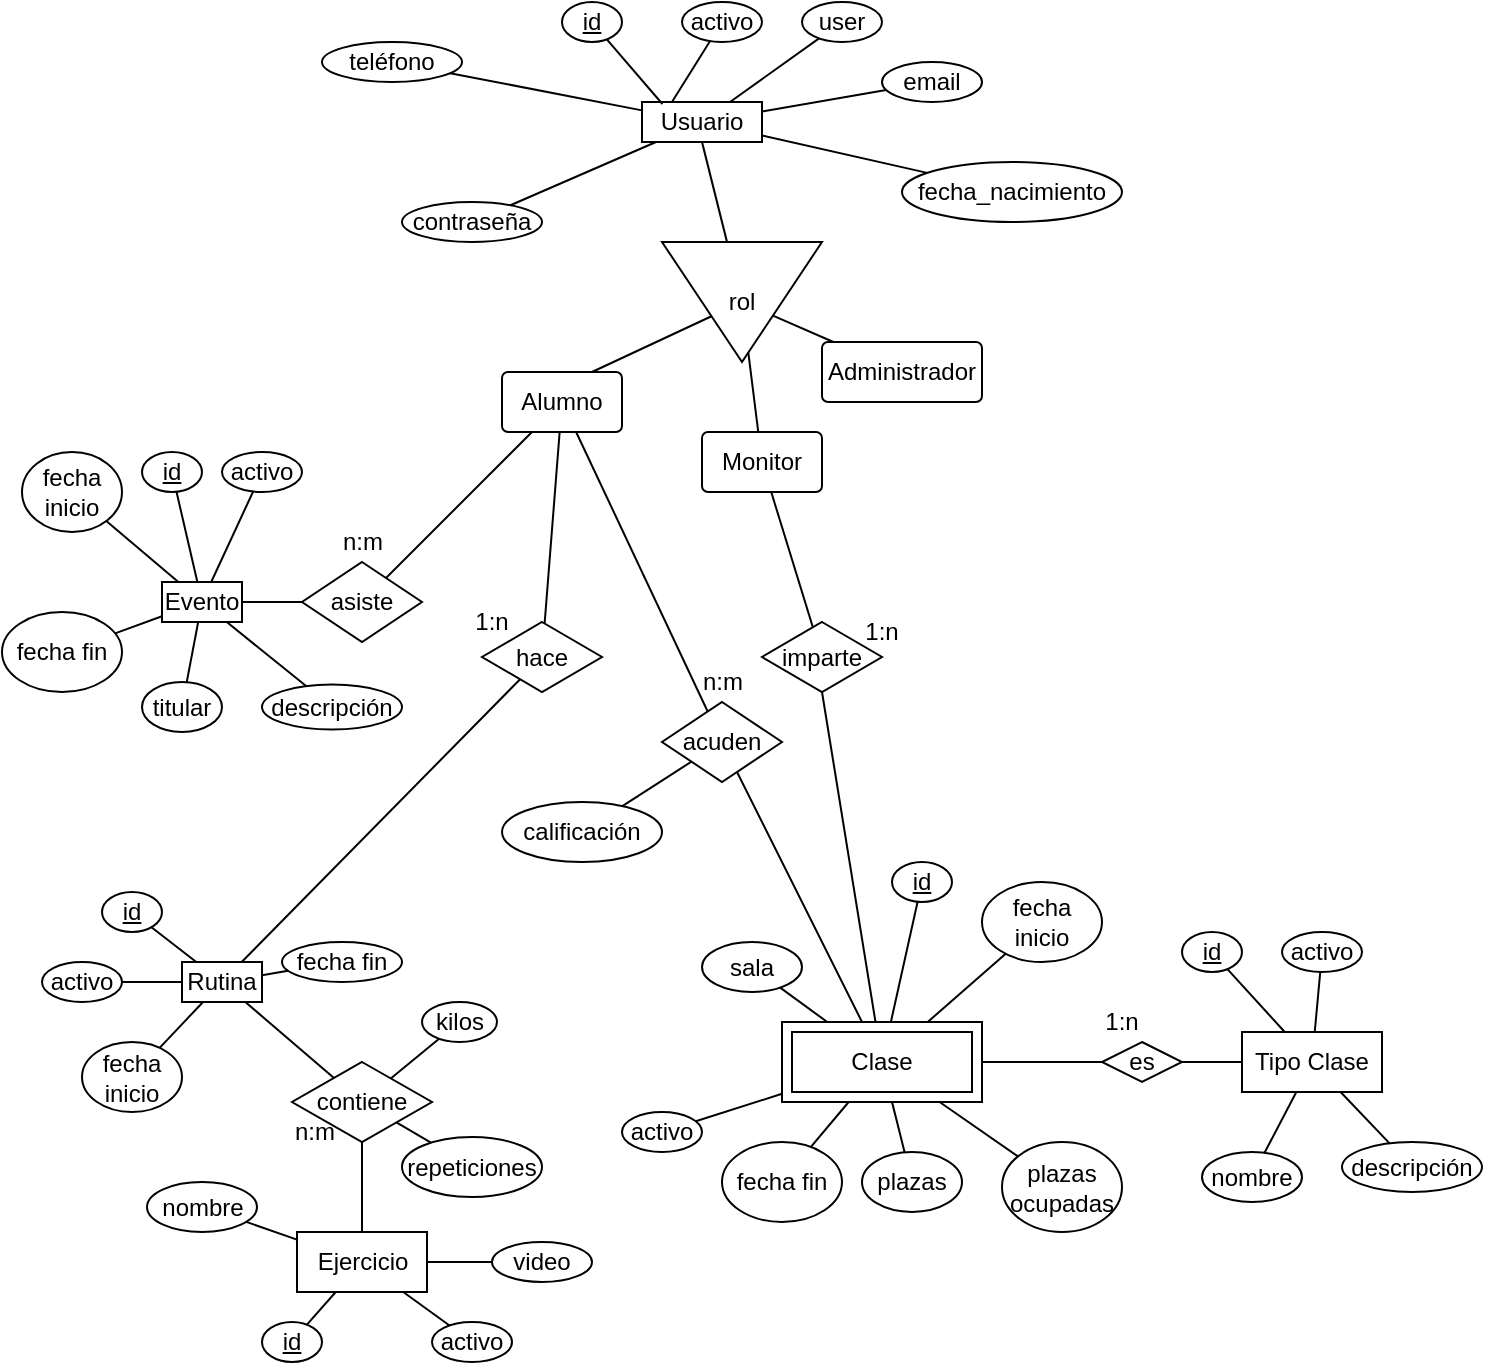 <mxfile version="20.8.20" type="device"><diagram id="R2lEEEUBdFMjLlhIrx00" name="Page-1"><mxGraphModel dx="955" dy="601" grid="1" gridSize="10" guides="1" tooltips="1" connect="1" arrows="1" fold="1" page="1" pageScale="1" pageWidth="850" pageHeight="1100" math="0" shadow="0" extFonts="Permanent Marker^https://fonts.googleapis.com/css?family=Permanent+Marker"><root><mxCell id="0"/><mxCell id="1" parent="0"/><mxCell id="Co1etFbUFyNNP4r_9IpC-1" value="&lt;div&gt;Usuario&lt;/div&gt;" style="whiteSpace=wrap;html=1;align=center;" parent="1" vertex="1"><mxGeometry x="390" y="130" width="60" height="20" as="geometry"/></mxCell><mxCell id="Co1etFbUFyNNP4r_9IpC-2" value="acuden" style="shape=rhombus;perimeter=rhombusPerimeter;whiteSpace=wrap;html=1;align=center;" parent="1" vertex="1"><mxGeometry x="400" y="430" width="60" height="40" as="geometry"/></mxCell><mxCell id="Co1etFbUFyNNP4r_9IpC-4" value="Clase" style="shape=ext;margin=3;double=1;whiteSpace=wrap;html=1;align=center;" parent="1" vertex="1"><mxGeometry x="460" y="590" width="100" height="40" as="geometry"/></mxCell><mxCell id="Co1etFbUFyNNP4r_9IpC-7" value="" style="endArrow=none;html=1;rounded=0;" parent="1" source="Co1etFbUFyNNP4r_9IpC-2" target="Co1etFbUFyNNP4r_9IpC-4" edge="1"><mxGeometry relative="1" as="geometry"><mxPoint x="580" y="320" as="sourcePoint"/><mxPoint x="740" y="320" as="targetPoint"/></mxGeometry></mxCell><mxCell id="Co1etFbUFyNNP4r_9IpC-10" value="&lt;div&gt;id&lt;/div&gt;" style="ellipse;whiteSpace=wrap;html=1;align=center;fontStyle=4;" parent="1" vertex="1"><mxGeometry x="350" y="80" width="30" height="20" as="geometry"/></mxCell><mxCell id="Co1etFbUFyNNP4r_9IpC-11" value="" style="endArrow=none;html=1;rounded=0;entryX=0.17;entryY=0.05;entryDx=0;entryDy=0;entryPerimeter=0;" parent="1" source="Co1etFbUFyNNP4r_9IpC-10" target="Co1etFbUFyNNP4r_9IpC-1" edge="1"><mxGeometry relative="1" as="geometry"><mxPoint x="580" y="320" as="sourcePoint"/><mxPoint x="740" y="320" as="targetPoint"/></mxGeometry></mxCell><mxCell id="Co1etFbUFyNNP4r_9IpC-12" value="activo" style="ellipse;whiteSpace=wrap;html=1;align=center;" parent="1" vertex="1"><mxGeometry x="410" y="80" width="40" height="20" as="geometry"/></mxCell><mxCell id="Co1etFbUFyNNP4r_9IpC-13" value="" style="endArrow=none;html=1;rounded=0;entryX=0.25;entryY=0;entryDx=0;entryDy=0;" parent="1" source="Co1etFbUFyNNP4r_9IpC-12" target="Co1etFbUFyNNP4r_9IpC-1" edge="1"><mxGeometry relative="1" as="geometry"><mxPoint x="580" y="320" as="sourcePoint"/><mxPoint x="740" y="320" as="targetPoint"/></mxGeometry></mxCell><mxCell id="Co1etFbUFyNNP4r_9IpC-14" value="user" style="ellipse;whiteSpace=wrap;html=1;align=center;" parent="1" vertex="1"><mxGeometry x="470" y="80" width="40" height="20" as="geometry"/></mxCell><mxCell id="Co1etFbUFyNNP4r_9IpC-15" value="" style="endArrow=none;html=1;rounded=0;" parent="1" source="Co1etFbUFyNNP4r_9IpC-14" target="Co1etFbUFyNNP4r_9IpC-1" edge="1"><mxGeometry relative="1" as="geometry"><mxPoint x="580" y="320" as="sourcePoint"/><mxPoint x="740" y="320" as="targetPoint"/></mxGeometry></mxCell><mxCell id="Co1etFbUFyNNP4r_9IpC-16" value="contraseña" style="ellipse;whiteSpace=wrap;html=1;align=center;" parent="1" vertex="1"><mxGeometry x="270" y="180" width="70" height="20" as="geometry"/></mxCell><mxCell id="Co1etFbUFyNNP4r_9IpC-18" value="" style="endArrow=none;html=1;rounded=0;" parent="1" source="Co1etFbUFyNNP4r_9IpC-16" target="Co1etFbUFyNNP4r_9IpC-1" edge="1"><mxGeometry relative="1" as="geometry"><mxPoint x="580" y="320" as="sourcePoint"/><mxPoint x="740" y="320" as="targetPoint"/></mxGeometry></mxCell><mxCell id="Co1etFbUFyNNP4r_9IpC-19" value="sala" style="ellipse;whiteSpace=wrap;html=1;align=center;" parent="1" vertex="1"><mxGeometry x="420" y="550" width="50" height="25" as="geometry"/></mxCell><mxCell id="Co1etFbUFyNNP4r_9IpC-20" value="rol" style="triangle;whiteSpace=wrap;html=1;rotation=0;direction=south;" parent="1" vertex="1"><mxGeometry x="400" y="200" width="80" height="60" as="geometry"/></mxCell><mxCell id="Co1etFbUFyNNP4r_9IpC-21" value="" style="endArrow=none;html=1;rounded=0;exitX=0.5;exitY=1;exitDx=0;exitDy=0;" parent="1" source="Co1etFbUFyNNP4r_9IpC-1" target="Co1etFbUFyNNP4r_9IpC-20" edge="1"><mxGeometry relative="1" as="geometry"><mxPoint x="580" y="320" as="sourcePoint"/><mxPoint x="740" y="320" as="targetPoint"/></mxGeometry></mxCell><mxCell id="Co1etFbUFyNNP4r_9IpC-23" value="Alumno" style="rounded=1;arcSize=10;whiteSpace=wrap;html=1;align=center;" parent="1" vertex="1"><mxGeometry x="320" y="265" width="60" height="30" as="geometry"/></mxCell><mxCell id="Co1etFbUFyNNP4r_9IpC-24" value="" style="endArrow=none;html=1;rounded=0;exitX=0.75;exitY=0;exitDx=0;exitDy=0;" parent="1" source="Co1etFbUFyNNP4r_9IpC-23" target="Co1etFbUFyNNP4r_9IpC-20" edge="1"><mxGeometry relative="1" as="geometry"><mxPoint x="580" y="320" as="sourcePoint"/><mxPoint x="740" y="320" as="targetPoint"/></mxGeometry></mxCell><mxCell id="Co1etFbUFyNNP4r_9IpC-26" value="Administrador" style="rounded=1;arcSize=10;whiteSpace=wrap;html=1;align=center;" parent="1" vertex="1"><mxGeometry x="480" y="250" width="80" height="30" as="geometry"/></mxCell><mxCell id="Co1etFbUFyNNP4r_9IpC-27" value="" style="endArrow=none;html=1;rounded=0;" parent="1" source="Co1etFbUFyNNP4r_9IpC-20" target="Co1etFbUFyNNP4r_9IpC-26" edge="1"><mxGeometry relative="1" as="geometry"><mxPoint x="580" y="320" as="sourcePoint"/><mxPoint x="740" y="320" as="targetPoint"/></mxGeometry></mxCell><mxCell id="Co1etFbUFyNNP4r_9IpC-28" value="Monitor" style="rounded=1;arcSize=10;whiteSpace=wrap;html=1;align=center;" parent="1" vertex="1"><mxGeometry x="420" y="295" width="60" height="30" as="geometry"/></mxCell><mxCell id="Co1etFbUFyNNP4r_9IpC-29" value="" style="endArrow=none;html=1;rounded=0;" parent="1" source="Co1etFbUFyNNP4r_9IpC-20" target="Co1etFbUFyNNP4r_9IpC-28" edge="1"><mxGeometry relative="1" as="geometry"><mxPoint x="580" y="320" as="sourcePoint"/><mxPoint x="740" y="320" as="targetPoint"/></mxGeometry></mxCell><mxCell id="Co1etFbUFyNNP4r_9IpC-30" value="" style="endArrow=none;html=1;rounded=0;" parent="1" source="Co1etFbUFyNNP4r_9IpC-91" target="Co1etFbUFyNNP4r_9IpC-28" edge="1"><mxGeometry relative="1" as="geometry"><mxPoint x="580" y="420" as="sourcePoint"/><mxPoint x="740" y="320" as="targetPoint"/></mxGeometry></mxCell><mxCell id="Co1etFbUFyNNP4r_9IpC-33" value="" style="endArrow=none;html=1;rounded=0;" parent="1" source="Co1etFbUFyNNP4r_9IpC-2" target="Co1etFbUFyNNP4r_9IpC-23" edge="1"><mxGeometry relative="1" as="geometry"><mxPoint x="580" y="320" as="sourcePoint"/><mxPoint x="740" y="320" as="targetPoint"/></mxGeometry></mxCell><mxCell id="Co1etFbUFyNNP4r_9IpC-35" value="" style="endArrow=none;html=1;rounded=0;" parent="1" source="Co1etFbUFyNNP4r_9IpC-19" target="Co1etFbUFyNNP4r_9IpC-4" edge="1"><mxGeometry relative="1" as="geometry"><mxPoint x="310" y="470" as="sourcePoint"/><mxPoint x="470" y="470" as="targetPoint"/></mxGeometry></mxCell><mxCell id="Co1etFbUFyNNP4r_9IpC-36" value="&lt;div&gt;id&lt;/div&gt;" style="ellipse;whiteSpace=wrap;html=1;align=center;fontStyle=4;" parent="1" vertex="1"><mxGeometry x="515" y="510" width="30" height="20" as="geometry"/></mxCell><mxCell id="Co1etFbUFyNNP4r_9IpC-37" value="" style="endArrow=none;html=1;rounded=0;" parent="1" source="Co1etFbUFyNNP4r_9IpC-36" target="Co1etFbUFyNNP4r_9IpC-4" edge="1"><mxGeometry relative="1" as="geometry"><mxPoint x="310" y="470" as="sourcePoint"/><mxPoint x="470" y="470" as="targetPoint"/></mxGeometry></mxCell><mxCell id="Co1etFbUFyNNP4r_9IpC-38" value="fecha inicio" style="ellipse;whiteSpace=wrap;html=1;align=center;" parent="1" vertex="1"><mxGeometry x="560" y="520" width="60" height="40" as="geometry"/></mxCell><mxCell id="Co1etFbUFyNNP4r_9IpC-39" value="" style="endArrow=none;html=1;rounded=0;" parent="1" source="Co1etFbUFyNNP4r_9IpC-38" target="Co1etFbUFyNNP4r_9IpC-4" edge="1"><mxGeometry relative="1" as="geometry"><mxPoint x="310" y="470" as="sourcePoint"/><mxPoint x="470" y="470" as="targetPoint"/></mxGeometry></mxCell><mxCell id="Co1etFbUFyNNP4r_9IpC-40" value="fecha fin" style="ellipse;whiteSpace=wrap;html=1;align=center;" parent="1" vertex="1"><mxGeometry x="430" y="650" width="60" height="40" as="geometry"/></mxCell><mxCell id="Co1etFbUFyNNP4r_9IpC-41" value="" style="endArrow=none;html=1;rounded=0;" parent="1" source="Co1etFbUFyNNP4r_9IpC-40" target="Co1etFbUFyNNP4r_9IpC-4" edge="1"><mxGeometry relative="1" as="geometry"><mxPoint x="550" y="679.58" as="sourcePoint"/><mxPoint x="710" y="679.58" as="targetPoint"/></mxGeometry></mxCell><mxCell id="Co1etFbUFyNNP4r_9IpC-42" value="plazas" style="ellipse;whiteSpace=wrap;html=1;align=center;" parent="1" vertex="1"><mxGeometry x="500" y="655" width="50" height="30" as="geometry"/></mxCell><mxCell id="Co1etFbUFyNNP4r_9IpC-43" value="" style="endArrow=none;html=1;rounded=0;" parent="1" source="Co1etFbUFyNNP4r_9IpC-4" target="Co1etFbUFyNNP4r_9IpC-42" edge="1"><mxGeometry relative="1" as="geometry"><mxPoint x="570" y="669.58" as="sourcePoint"/><mxPoint x="730" y="669.58" as="targetPoint"/></mxGeometry></mxCell><mxCell id="Co1etFbUFyNNP4r_9IpC-44" value="plazas ocupadas" style="ellipse;whiteSpace=wrap;html=1;align=center;direction=south;" parent="1" vertex="1"><mxGeometry x="570" y="650" width="60" height="45" as="geometry"/></mxCell><mxCell id="Co1etFbUFyNNP4r_9IpC-45" value="" style="endArrow=none;html=1;rounded=0;" parent="1" source="Co1etFbUFyNNP4r_9IpC-4" target="Co1etFbUFyNNP4r_9IpC-44" edge="1"><mxGeometry relative="1" as="geometry"><mxPoint x="590" y="609.58" as="sourcePoint"/><mxPoint x="750" y="609.58" as="targetPoint"/></mxGeometry></mxCell><mxCell id="Co1etFbUFyNNP4r_9IpC-46" value="Tipo Clase" style="whiteSpace=wrap;html=1;align=center;" parent="1" vertex="1"><mxGeometry x="690" y="595" width="70" height="30" as="geometry"/></mxCell><mxCell id="Co1etFbUFyNNP4r_9IpC-47" value="es" style="shape=rhombus;perimeter=rhombusPerimeter;whiteSpace=wrap;html=1;align=center;" parent="1" vertex="1"><mxGeometry x="620" y="600" width="40" height="20" as="geometry"/></mxCell><mxCell id="Co1etFbUFyNNP4r_9IpC-49" value="" style="endArrow=none;html=1;rounded=0;" parent="1" source="Co1etFbUFyNNP4r_9IpC-47" target="Co1etFbUFyNNP4r_9IpC-46" edge="1"><mxGeometry relative="1" as="geometry"><mxPoint x="680" y="545" as="sourcePoint"/><mxPoint x="840" y="545" as="targetPoint"/></mxGeometry></mxCell><mxCell id="Co1etFbUFyNNP4r_9IpC-51" value="" style="endArrow=none;html=1;rounded=0;" parent="1" source="Co1etFbUFyNNP4r_9IpC-47" target="Co1etFbUFyNNP4r_9IpC-4" edge="1"><mxGeometry relative="1" as="geometry"><mxPoint x="610" y="510" as="sourcePoint"/><mxPoint x="770" y="510" as="targetPoint"/></mxGeometry></mxCell><mxCell id="Co1etFbUFyNNP4r_9IpC-53" value="&lt;div&gt;id&lt;/div&gt;" style="ellipse;whiteSpace=wrap;html=1;align=center;fontStyle=4;" parent="1" vertex="1"><mxGeometry x="660" y="545" width="30" height="20" as="geometry"/></mxCell><mxCell id="Co1etFbUFyNNP4r_9IpC-55" value="" style="endArrow=none;html=1;rounded=0;" parent="1" source="Co1etFbUFyNNP4r_9IpC-53" target="Co1etFbUFyNNP4r_9IpC-46" edge="1"><mxGeometry relative="1" as="geometry"><mxPoint x="635" y="490" as="sourcePoint"/><mxPoint x="795" y="490" as="targetPoint"/></mxGeometry></mxCell><mxCell id="Co1etFbUFyNNP4r_9IpC-56" value="activo" style="ellipse;whiteSpace=wrap;html=1;align=center;" parent="1" vertex="1"><mxGeometry x="380" y="635" width="40" height="20" as="geometry"/></mxCell><mxCell id="Co1etFbUFyNNP4r_9IpC-57" value="" style="endArrow=none;html=1;rounded=0;" parent="1" source="Co1etFbUFyNNP4r_9IpC-4" target="Co1etFbUFyNNP4r_9IpC-56" edge="1"><mxGeometry relative="1" as="geometry"><mxPoint x="240" y="719" as="sourcePoint"/><mxPoint x="400" y="719" as="targetPoint"/></mxGeometry></mxCell><mxCell id="Co1etFbUFyNNP4r_9IpC-59" value="activo" style="ellipse;whiteSpace=wrap;html=1;align=center;" parent="1" vertex="1"><mxGeometry x="710" y="545" width="40" height="20" as="geometry"/></mxCell><mxCell id="Co1etFbUFyNNP4r_9IpC-60" value="" style="endArrow=none;html=1;rounded=0;" parent="1" source="Co1etFbUFyNNP4r_9IpC-59" target="Co1etFbUFyNNP4r_9IpC-46" edge="1"><mxGeometry relative="1" as="geometry"><mxPoint x="410" y="470" as="sourcePoint"/><mxPoint x="570" y="470" as="targetPoint"/></mxGeometry></mxCell><mxCell id="Co1etFbUFyNNP4r_9IpC-61" value="nombre" style="ellipse;whiteSpace=wrap;html=1;align=center;" parent="1" vertex="1"><mxGeometry x="670" y="655" width="50" height="25" as="geometry"/></mxCell><mxCell id="Co1etFbUFyNNP4r_9IpC-62" value="" style="endArrow=none;html=1;rounded=0;" parent="1" source="Co1etFbUFyNNP4r_9IpC-61" target="Co1etFbUFyNNP4r_9IpC-46" edge="1"><mxGeometry relative="1" as="geometry"><mxPoint x="660" y="700" as="sourcePoint"/><mxPoint x="820" y="700" as="targetPoint"/></mxGeometry></mxCell><mxCell id="Co1etFbUFyNNP4r_9IpC-63" value="descripción" style="ellipse;whiteSpace=wrap;html=1;align=center;" parent="1" vertex="1"><mxGeometry x="740" y="650" width="70" height="25" as="geometry"/></mxCell><mxCell id="Co1etFbUFyNNP4r_9IpC-64" value="" style="endArrow=none;html=1;rounded=0;" parent="1" source="Co1etFbUFyNNP4r_9IpC-63" target="Co1etFbUFyNNP4r_9IpC-46" edge="1"><mxGeometry relative="1" as="geometry"><mxPoint x="410" y="510" as="sourcePoint"/><mxPoint x="570" y="510" as="targetPoint"/></mxGeometry></mxCell><mxCell id="Co1etFbUFyNNP4r_9IpC-65" value="Evento" style="whiteSpace=wrap;html=1;align=center;" parent="1" vertex="1"><mxGeometry x="150" y="370" width="40" height="20" as="geometry"/></mxCell><mxCell id="Co1etFbUFyNNP4r_9IpC-66" value="&lt;div&gt;calificación&lt;/div&gt;" style="ellipse;whiteSpace=wrap;html=1;align=center;" parent="1" vertex="1"><mxGeometry x="320" y="480" width="80" height="30" as="geometry"/></mxCell><mxCell id="Co1etFbUFyNNP4r_9IpC-67" value="" style="endArrow=none;html=1;rounded=0;" parent="1" source="Co1etFbUFyNNP4r_9IpC-66" target="Co1etFbUFyNNP4r_9IpC-2" edge="1"><mxGeometry relative="1" as="geometry"><mxPoint x="310" y="520" as="sourcePoint"/><mxPoint x="470" y="520" as="targetPoint"/></mxGeometry></mxCell><mxCell id="Co1etFbUFyNNP4r_9IpC-68" value="asiste" style="shape=rhombus;perimeter=rhombusPerimeter;whiteSpace=wrap;html=1;align=center;" parent="1" vertex="1"><mxGeometry x="220" y="360" width="60" height="40" as="geometry"/></mxCell><mxCell id="Co1etFbUFyNNP4r_9IpC-69" value="" style="endArrow=none;html=1;rounded=0;" parent="1" source="Co1etFbUFyNNP4r_9IpC-68" target="Co1etFbUFyNNP4r_9IpC-23" edge="1"><mxGeometry relative="1" as="geometry"><mxPoint x="160" y="309.5" as="sourcePoint"/><mxPoint x="320" y="309.5" as="targetPoint"/></mxGeometry></mxCell><mxCell id="Co1etFbUFyNNP4r_9IpC-71" value="" style="endArrow=none;html=1;rounded=0;" parent="1" source="Co1etFbUFyNNP4r_9IpC-68" target="Co1etFbUFyNNP4r_9IpC-65" edge="1"><mxGeometry relative="1" as="geometry"><mxPoint x="150" y="449.58" as="sourcePoint"/><mxPoint x="310" y="449.58" as="targetPoint"/></mxGeometry></mxCell><mxCell id="Co1etFbUFyNNP4r_9IpC-73" value="hace" style="shape=rhombus;perimeter=rhombusPerimeter;whiteSpace=wrap;html=1;align=center;" parent="1" vertex="1"><mxGeometry x="310" y="390" width="60" height="35" as="geometry"/></mxCell><mxCell id="Co1etFbUFyNNP4r_9IpC-75" value="&lt;div&gt;id&lt;/div&gt;" style="ellipse;whiteSpace=wrap;html=1;align=center;fontStyle=4;" parent="1" vertex="1"><mxGeometry x="140" y="305" width="30" height="20" as="geometry"/></mxCell><mxCell id="Co1etFbUFyNNP4r_9IpC-77" value="" style="endArrow=none;html=1;rounded=0;" parent="1" source="Co1etFbUFyNNP4r_9IpC-75" target="Co1etFbUFyNNP4r_9IpC-65" edge="1"><mxGeometry relative="1" as="geometry"><mxPoint x="120" y="460" as="sourcePoint"/><mxPoint x="280" y="460" as="targetPoint"/></mxGeometry></mxCell><mxCell id="Co1etFbUFyNNP4r_9IpC-78" value="activo" style="ellipse;whiteSpace=wrap;html=1;align=center;" parent="1" vertex="1"><mxGeometry x="180" y="305" width="40" height="20" as="geometry"/></mxCell><mxCell id="Co1etFbUFyNNP4r_9IpC-80" value="" style="endArrow=none;html=1;rounded=0;" parent="1" source="Co1etFbUFyNNP4r_9IpC-78" target="Co1etFbUFyNNP4r_9IpC-65" edge="1"><mxGeometry relative="1" as="geometry"><mxPoint x="150" y="420" as="sourcePoint"/><mxPoint x="310" y="420" as="targetPoint"/></mxGeometry></mxCell><mxCell id="Co1etFbUFyNNP4r_9IpC-81" value="titular" style="ellipse;whiteSpace=wrap;html=1;align=center;" parent="1" vertex="1"><mxGeometry x="140" y="420" width="40" height="25" as="geometry"/></mxCell><mxCell id="Co1etFbUFyNNP4r_9IpC-82" value="" style="endArrow=none;html=1;rounded=0;" parent="1" source="Co1etFbUFyNNP4r_9IpC-65" target="Co1etFbUFyNNP4r_9IpC-81" edge="1"><mxGeometry relative="1" as="geometry"><mxPoint x="150" y="490" as="sourcePoint"/><mxPoint x="310" y="490" as="targetPoint"/></mxGeometry></mxCell><mxCell id="Co1etFbUFyNNP4r_9IpC-83" value="descripción" style="ellipse;whiteSpace=wrap;html=1;align=center;" parent="1" vertex="1"><mxGeometry x="200" y="421.25" width="70" height="22.5" as="geometry"/></mxCell><mxCell id="Co1etFbUFyNNP4r_9IpC-84" value="" style="endArrow=none;html=1;rounded=0;" parent="1" source="Co1etFbUFyNNP4r_9IpC-65" target="Co1etFbUFyNNP4r_9IpC-83" edge="1"><mxGeometry relative="1" as="geometry"><mxPoint x="160" y="502.16" as="sourcePoint"/><mxPoint x="220" y="400" as="targetPoint"/></mxGeometry></mxCell><mxCell id="Co1etFbUFyNNP4r_9IpC-85" value="" style="endArrow=none;html=1;rounded=0;" parent="1" source="Co1etFbUFyNNP4r_9IpC-73" target="Co1etFbUFyNNP4r_9IpC-23" edge="1"><mxGeometry relative="1" as="geometry"><mxPoint x="200" y="507.08" as="sourcePoint"/><mxPoint x="360" y="507.08" as="targetPoint"/></mxGeometry></mxCell><mxCell id="Co1etFbUFyNNP4r_9IpC-87" value="fecha inicio" style="ellipse;whiteSpace=wrap;html=1;align=center;" parent="1" vertex="1"><mxGeometry x="80" y="305" width="50" height="40" as="geometry"/></mxCell><mxCell id="Co1etFbUFyNNP4r_9IpC-88" value="" style="endArrow=none;html=1;rounded=0;" parent="1" source="Co1etFbUFyNNP4r_9IpC-87" target="Co1etFbUFyNNP4r_9IpC-65" edge="1"><mxGeometry relative="1" as="geometry"><mxPoint x="230" y="470" as="sourcePoint"/><mxPoint x="390" y="470" as="targetPoint"/></mxGeometry></mxCell><mxCell id="Co1etFbUFyNNP4r_9IpC-89" value="fecha fin" style="ellipse;whiteSpace=wrap;html=1;align=center;" parent="1" vertex="1"><mxGeometry x="70" y="385" width="60" height="40" as="geometry"/></mxCell><mxCell id="Co1etFbUFyNNP4r_9IpC-90" value="" style="endArrow=none;html=1;rounded=0;" parent="1" source="Co1etFbUFyNNP4r_9IpC-89" target="Co1etFbUFyNNP4r_9IpC-65" edge="1"><mxGeometry relative="1" as="geometry"><mxPoint x="60" y="570" as="sourcePoint"/><mxPoint x="220" y="570" as="targetPoint"/></mxGeometry></mxCell><mxCell id="Co1etFbUFyNNP4r_9IpC-91" value="imparte" style="shape=rhombus;perimeter=rhombusPerimeter;whiteSpace=wrap;html=1;align=center;" parent="1" vertex="1"><mxGeometry x="450" y="390" width="60" height="35" as="geometry"/></mxCell><mxCell id="Co1etFbUFyNNP4r_9IpC-93" value="" style="endArrow=none;html=1;rounded=0;exitX=0.5;exitY=1;exitDx=0;exitDy=0;" parent="1" source="Co1etFbUFyNNP4r_9IpC-91" target="Co1etFbUFyNNP4r_9IpC-4" edge="1"><mxGeometry relative="1" as="geometry"><mxPoint x="410" y="480" as="sourcePoint"/><mxPoint x="570" y="480" as="targetPoint"/></mxGeometry></mxCell><mxCell id="Co1etFbUFyNNP4r_9IpC-95" value="Rutina" style="whiteSpace=wrap;html=1;align=center;" parent="1" vertex="1"><mxGeometry x="160" y="560" width="40" height="20" as="geometry"/></mxCell><mxCell id="Co1etFbUFyNNP4r_9IpC-96" value="" style="endArrow=none;html=1;rounded=0;" parent="1" source="Co1etFbUFyNNP4r_9IpC-73" target="Co1etFbUFyNNP4r_9IpC-95" edge="1"><mxGeometry relative="1" as="geometry"><mxPoint x="110" y="590" as="sourcePoint"/><mxPoint x="270" y="590" as="targetPoint"/></mxGeometry></mxCell><mxCell id="Co1etFbUFyNNP4r_9IpC-98" value="&lt;div&gt;id&lt;/div&gt;" style="ellipse;whiteSpace=wrap;html=1;align=center;fontStyle=4;" parent="1" vertex="1"><mxGeometry x="120" y="525" width="30" height="20" as="geometry"/></mxCell><mxCell id="Co1etFbUFyNNP4r_9IpC-100" value="" style="endArrow=none;html=1;rounded=0;" parent="1" source="Co1etFbUFyNNP4r_9IpC-98" target="Co1etFbUFyNNP4r_9IpC-95" edge="1"><mxGeometry relative="1" as="geometry"><mxPoint x="210" y="539.71" as="sourcePoint"/><mxPoint x="370" y="539.71" as="targetPoint"/></mxGeometry></mxCell><mxCell id="Co1etFbUFyNNP4r_9IpC-101" value="activo" style="ellipse;whiteSpace=wrap;html=1;align=center;" parent="1" vertex="1"><mxGeometry x="90" y="560" width="40" height="20" as="geometry"/></mxCell><mxCell id="Co1etFbUFyNNP4r_9IpC-103" value="" style="endArrow=none;html=1;rounded=0;" parent="1" source="Co1etFbUFyNNP4r_9IpC-101" target="Co1etFbUFyNNP4r_9IpC-95" edge="1"><mxGeometry relative="1" as="geometry"><mxPoint x="110" y="610" as="sourcePoint"/><mxPoint x="250" y="644.41" as="targetPoint"/></mxGeometry></mxCell><mxCell id="Co1etFbUFyNNP4r_9IpC-104" value="fecha inicio" style="ellipse;whiteSpace=wrap;html=1;align=center;" parent="1" vertex="1"><mxGeometry x="110" y="600" width="50" height="35" as="geometry"/></mxCell><mxCell id="Co1etFbUFyNNP4r_9IpC-105" value="" style="endArrow=none;html=1;rounded=0;" parent="1" source="Co1etFbUFyNNP4r_9IpC-104" target="Co1etFbUFyNNP4r_9IpC-95" edge="1"><mxGeometry relative="1" as="geometry"><mxPoint x="190" y="510" as="sourcePoint"/><mxPoint x="350" y="510" as="targetPoint"/></mxGeometry></mxCell><mxCell id="Co1etFbUFyNNP4r_9IpC-106" value="fecha fin" style="ellipse;whiteSpace=wrap;html=1;align=center;" parent="1" vertex="1"><mxGeometry x="210" y="550" width="60" height="20" as="geometry"/></mxCell><mxCell id="Co1etFbUFyNNP4r_9IpC-107" value="" style="endArrow=none;html=1;rounded=0;" parent="1" source="Co1etFbUFyNNP4r_9IpC-106" target="Co1etFbUFyNNP4r_9IpC-95" edge="1"><mxGeometry relative="1" as="geometry"><mxPoint x="190" y="510" as="sourcePoint"/><mxPoint x="350" y="510" as="targetPoint"/></mxGeometry></mxCell><mxCell id="Co1etFbUFyNNP4r_9IpC-108" value="contiene" style="shape=rhombus;perimeter=rhombusPerimeter;whiteSpace=wrap;html=1;align=center;" parent="1" vertex="1"><mxGeometry x="215" y="610" width="70" height="40" as="geometry"/></mxCell><mxCell id="Co1etFbUFyNNP4r_9IpC-109" value="Ejercicio" style="whiteSpace=wrap;html=1;align=center;" parent="1" vertex="1"><mxGeometry x="217.5" y="695" width="65" height="30" as="geometry"/></mxCell><mxCell id="Co1etFbUFyNNP4r_9IpC-110" value="" style="endArrow=none;html=1;rounded=0;" parent="1" source="Co1etFbUFyNNP4r_9IpC-108" target="Co1etFbUFyNNP4r_9IpC-95" edge="1"><mxGeometry relative="1" as="geometry"><mxPoint x="180" y="675" as="sourcePoint"/><mxPoint x="340" y="675" as="targetPoint"/></mxGeometry></mxCell><mxCell id="Co1etFbUFyNNP4r_9IpC-112" value="" style="endArrow=none;html=1;rounded=0;" parent="1" source="Co1etFbUFyNNP4r_9IpC-108" target="Co1etFbUFyNNP4r_9IpC-109" edge="1"><mxGeometry relative="1" as="geometry"><mxPoint x="120" y="680" as="sourcePoint"/><mxPoint x="280" y="680" as="targetPoint"/></mxGeometry></mxCell><mxCell id="Co1etFbUFyNNP4r_9IpC-114" value="nombre" style="ellipse;whiteSpace=wrap;html=1;align=center;" parent="1" vertex="1"><mxGeometry x="142.5" y="670" width="55" height="25" as="geometry"/></mxCell><mxCell id="Co1etFbUFyNNP4r_9IpC-115" value="" style="endArrow=none;html=1;rounded=0;" parent="1" source="Co1etFbUFyNNP4r_9IpC-114" target="Co1etFbUFyNNP4r_9IpC-109" edge="1"><mxGeometry relative="1" as="geometry"><mxPoint x="50" y="680" as="sourcePoint"/><mxPoint x="210" y="680" as="targetPoint"/></mxGeometry></mxCell><mxCell id="Co1etFbUFyNNP4r_9IpC-116" value="&lt;div&gt;id&lt;/div&gt;" style="ellipse;whiteSpace=wrap;html=1;align=center;fontStyle=4;" parent="1" vertex="1"><mxGeometry x="200" y="740" width="30" height="20" as="geometry"/></mxCell><mxCell id="Co1etFbUFyNNP4r_9IpC-117" value="" style="endArrow=none;html=1;rounded=0;" parent="1" source="Co1etFbUFyNNP4r_9IpC-116" target="Co1etFbUFyNNP4r_9IpC-109" edge="1"><mxGeometry relative="1" as="geometry"><mxPoint x="120" y="640" as="sourcePoint"/><mxPoint x="280" y="640" as="targetPoint"/></mxGeometry></mxCell><mxCell id="Co1etFbUFyNNP4r_9IpC-118" value="activo" style="ellipse;whiteSpace=wrap;html=1;align=center;" parent="1" vertex="1"><mxGeometry x="285" y="740" width="40" height="20" as="geometry"/></mxCell><mxCell id="Co1etFbUFyNNP4r_9IpC-119" value="" style="endArrow=none;html=1;rounded=0;" parent="1" source="Co1etFbUFyNNP4r_9IpC-118" target="Co1etFbUFyNNP4r_9IpC-109" edge="1"><mxGeometry relative="1" as="geometry"><mxPoint x="110" y="630" as="sourcePoint"/><mxPoint x="270" y="630" as="targetPoint"/></mxGeometry></mxCell><mxCell id="Co1etFbUFyNNP4r_9IpC-120" value="kilos" style="ellipse;whiteSpace=wrap;html=1;align=center;" parent="1" vertex="1"><mxGeometry x="280" y="580" width="37.5" height="20" as="geometry"/></mxCell><mxCell id="Co1etFbUFyNNP4r_9IpC-121" value="" style="endArrow=none;html=1;rounded=0;" parent="1" source="Co1etFbUFyNNP4r_9IpC-120" target="Co1etFbUFyNNP4r_9IpC-108" edge="1"><mxGeometry relative="1" as="geometry"><mxPoint x="110" y="630" as="sourcePoint"/><mxPoint x="270" y="630" as="targetPoint"/></mxGeometry></mxCell><mxCell id="Co1etFbUFyNNP4r_9IpC-122" value="repeticiones" style="ellipse;whiteSpace=wrap;html=1;align=center;" parent="1" vertex="1"><mxGeometry x="270" y="647.5" width="70" height="30" as="geometry"/></mxCell><mxCell id="Co1etFbUFyNNP4r_9IpC-123" value="" style="endArrow=none;html=1;rounded=0;" parent="1" source="Co1etFbUFyNNP4r_9IpC-108" target="Co1etFbUFyNNP4r_9IpC-122" edge="1"><mxGeometry relative="1" as="geometry"><mxPoint x="110" y="630" as="sourcePoint"/><mxPoint x="270" y="630" as="targetPoint"/></mxGeometry></mxCell><mxCell id="Co1etFbUFyNNP4r_9IpC-124" value="n:m" style="text;html=1;strokeColor=none;fillColor=none;align=center;verticalAlign=middle;whiteSpace=wrap;rounded=0;" parent="1" vertex="1"><mxGeometry x="238.75" y="340" width="22.5" height="20" as="geometry"/></mxCell><mxCell id="Co1etFbUFyNNP4r_9IpC-125" value="1:n" style="text;html=1;strokeColor=none;fillColor=none;align=center;verticalAlign=middle;whiteSpace=wrap;rounded=0;" parent="1" vertex="1"><mxGeometry x="305" y="380" width="20" height="20" as="geometry"/></mxCell><mxCell id="Co1etFbUFyNNP4r_9IpC-126" value="n:m" style="text;html=1;strokeColor=none;fillColor=none;align=center;verticalAlign=middle;whiteSpace=wrap;rounded=0;" parent="1" vertex="1"><mxGeometry x="418.75" y="410" width="22.5" height="20" as="geometry"/></mxCell><mxCell id="Co1etFbUFyNNP4r_9IpC-128" value="1:n" style="text;html=1;strokeColor=none;fillColor=none;align=center;verticalAlign=middle;whiteSpace=wrap;rounded=0;" parent="1" vertex="1"><mxGeometry x="500" y="385" width="20" height="20" as="geometry"/></mxCell><mxCell id="Co1etFbUFyNNP4r_9IpC-130" value="n:m" style="text;html=1;strokeColor=none;fillColor=none;align=center;verticalAlign=middle;whiteSpace=wrap;rounded=0;" parent="1" vertex="1"><mxGeometry x="215" y="635" width="22.5" height="20" as="geometry"/></mxCell><mxCell id="Co1etFbUFyNNP4r_9IpC-131" value="1:n" style="text;html=1;strokeColor=none;fillColor=none;align=center;verticalAlign=middle;whiteSpace=wrap;rounded=0;" parent="1" vertex="1"><mxGeometry x="620" y="580" width="20" height="20" as="geometry"/></mxCell><mxCell id="GQx10U_c913UHv4OqC41-1" value="&lt;div&gt;email&lt;/div&gt;" style="ellipse;whiteSpace=wrap;html=1;align=center;" parent="1" vertex="1"><mxGeometry x="510" y="110" width="50" height="20" as="geometry"/></mxCell><mxCell id="GQx10U_c913UHv4OqC41-2" value="" style="endArrow=none;html=1;rounded=0;" parent="1" source="Co1etFbUFyNNP4r_9IpC-1" target="GQx10U_c913UHv4OqC41-1" edge="1"><mxGeometry relative="1" as="geometry"><mxPoint x="560" y="200" as="sourcePoint"/><mxPoint x="720" y="200" as="targetPoint"/></mxGeometry></mxCell><mxCell id="GQx10U_c913UHv4OqC41-3" value="fecha_nacimiento" style="ellipse;whiteSpace=wrap;html=1;align=center;" parent="1" vertex="1"><mxGeometry x="520" y="160" width="110" height="30" as="geometry"/></mxCell><mxCell id="GQx10U_c913UHv4OqC41-4" value="" style="endArrow=none;html=1;rounded=0;" parent="1" source="Co1etFbUFyNNP4r_9IpC-1" target="GQx10U_c913UHv4OqC41-3" edge="1"><mxGeometry relative="1" as="geometry"><mxPoint x="640" y="280" as="sourcePoint"/><mxPoint x="800" y="280" as="targetPoint"/></mxGeometry></mxCell><mxCell id="GQx10U_c913UHv4OqC41-5" value="teléfono" style="ellipse;whiteSpace=wrap;html=1;align=center;" parent="1" vertex="1"><mxGeometry x="230" y="100" width="70" height="20" as="geometry"/></mxCell><mxCell id="GQx10U_c913UHv4OqC41-6" value="" style="endArrow=none;html=1;rounded=0;" parent="1" source="GQx10U_c913UHv4OqC41-5" target="Co1etFbUFyNNP4r_9IpC-1" edge="1"><mxGeometry relative="1" as="geometry"><mxPoint x="37.5" y="174.5" as="sourcePoint"/><mxPoint x="197.5" y="174.5" as="targetPoint"/></mxGeometry></mxCell><mxCell id="GQx10U_c913UHv4OqC41-7" value="video" style="ellipse;whiteSpace=wrap;html=1;align=center;" parent="1" vertex="1"><mxGeometry x="315" y="700" width="50" height="20" as="geometry"/></mxCell><mxCell id="GQx10U_c913UHv4OqC41-8" value="" style="endArrow=none;html=1;rounded=0;" parent="1" source="Co1etFbUFyNNP4r_9IpC-109" target="GQx10U_c913UHv4OqC41-7" edge="1"><mxGeometry relative="1" as="geometry"><mxPoint x="330" y="759" as="sourcePoint"/><mxPoint x="490" y="759" as="targetPoint"/></mxGeometry></mxCell></root></mxGraphModel></diagram></mxfile>